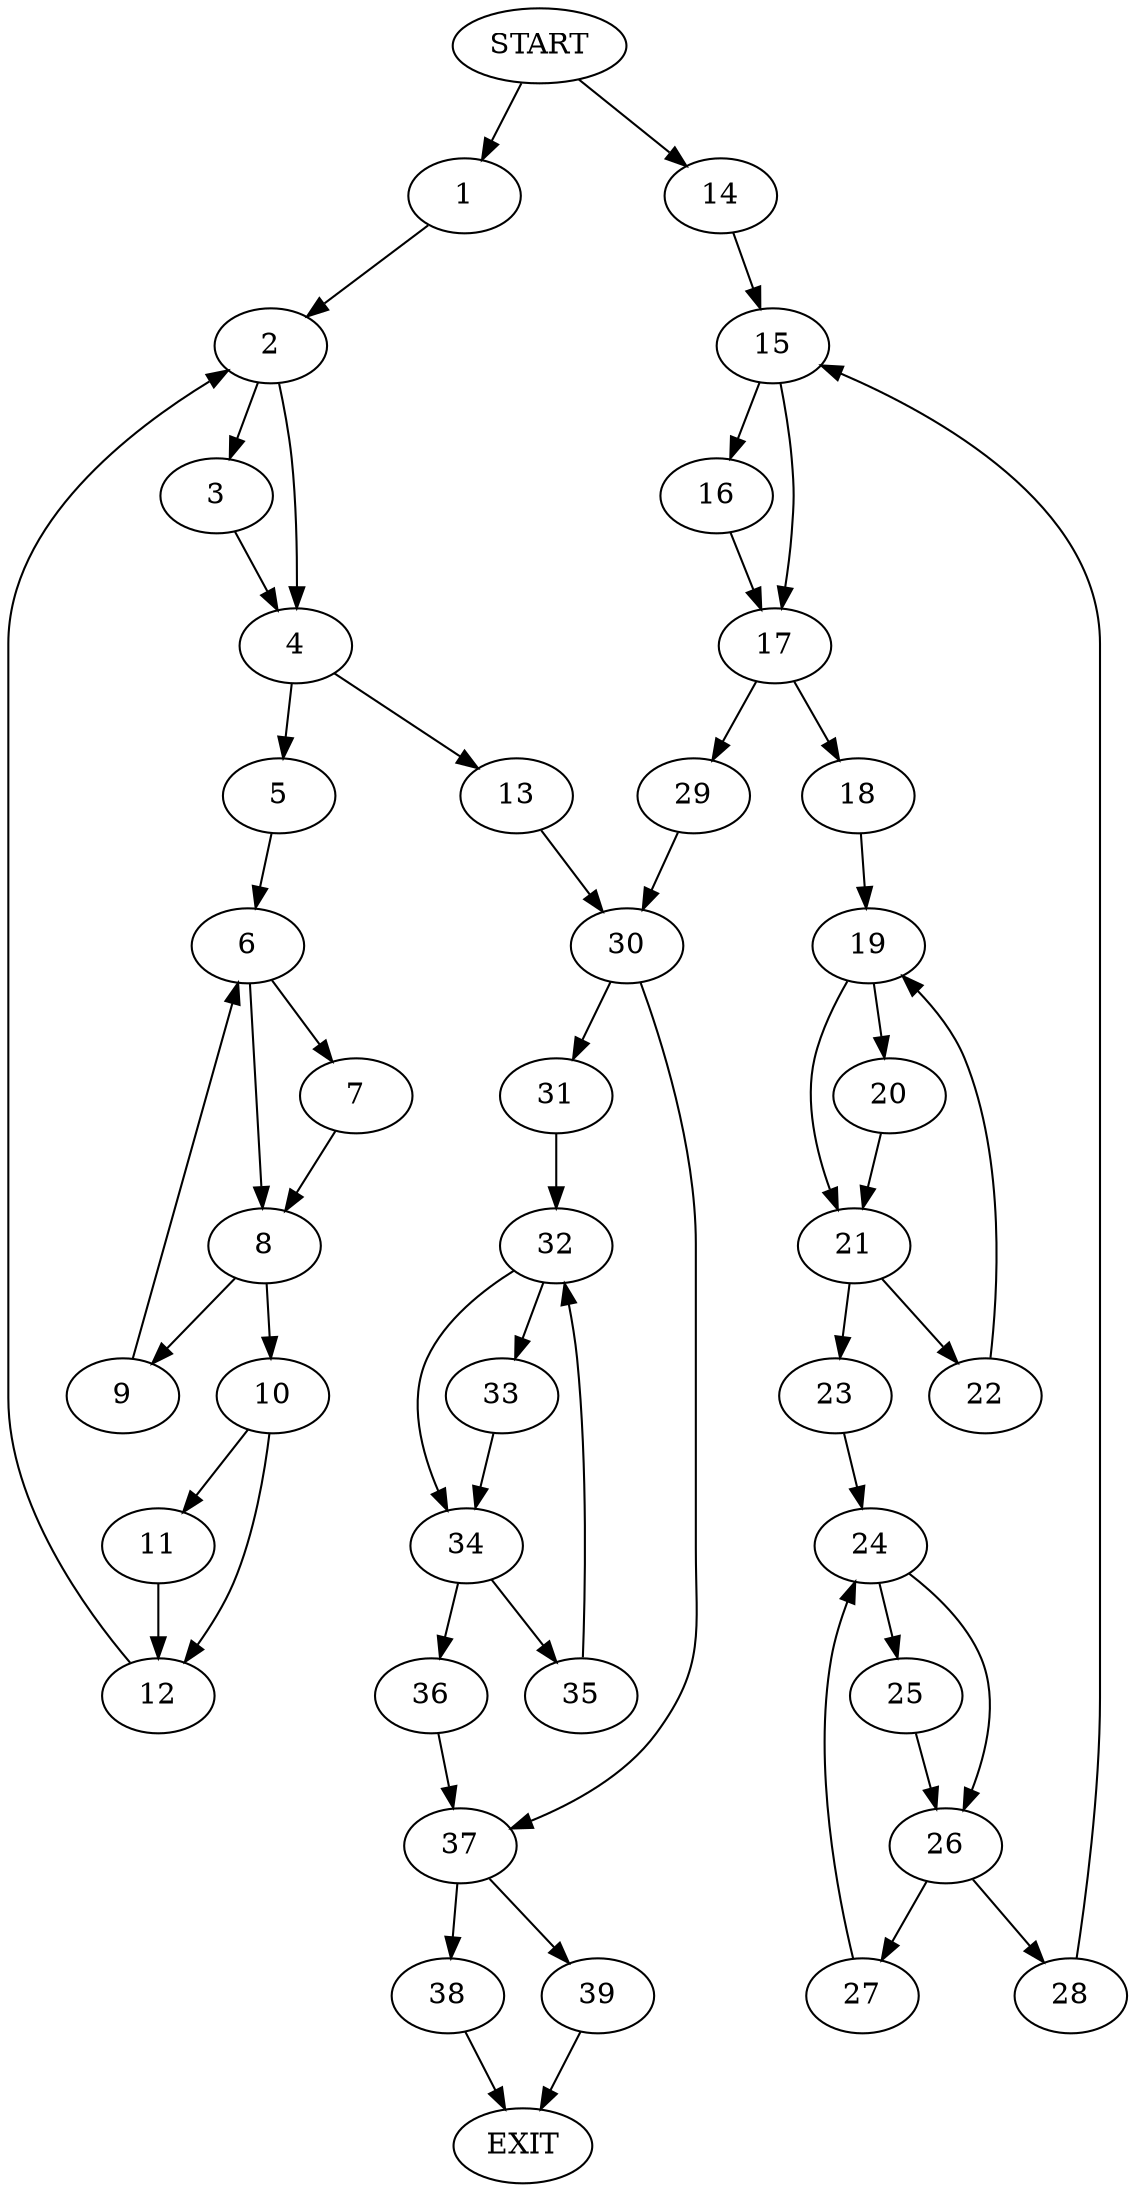 digraph { 
0 [label="START"];
1;
2;
3;
4;
5;
6;
7;
8;
9;
10;
11;
12;
13;
14;
15;
16;
17;
18;
19;
20;
21;
22;
23;
24;
25;
26;
27;
28;
29;
30;
31;
32;
33;
34;
35;
36;
37;
38;
39;
40[label="EXIT"];
0 -> 1;
0 -> 14;
1 -> 2;
2 -> 3;
2 -> 4;
3 -> 4;
4 -> 5;
4 -> 13;
5 -> 6;
6 -> 7;
6 -> 8;
7 -> 8;
8 -> 9;
8 -> 10;
9 -> 6;
10 -> 11;
10 -> 12;
11 -> 12;
12 -> 2;
13 -> 30;
14 -> 15;
15 -> 16;
15 -> 17;
16 -> 17;
17 -> 18;
17 -> 29;
18 -> 19;
19 -> 20;
19 -> 21;
20 -> 21;
21 -> 22;
21 -> 23;
22 -> 19;
23 -> 24;
24 -> 25;
24 -> 26;
25 -> 26;
26 -> 27;
26 -> 28;
27 -> 24;
28 -> 15;
29 -> 30;
30 -> 31;
30 -> 37;
31 -> 32;
32 -> 33;
32 -> 34;
33 -> 34;
34 -> 35;
34 -> 36;
35 -> 32;
36 -> 37;
37 -> 38;
37 -> 39;
38 -> 40;
39 -> 40;
}